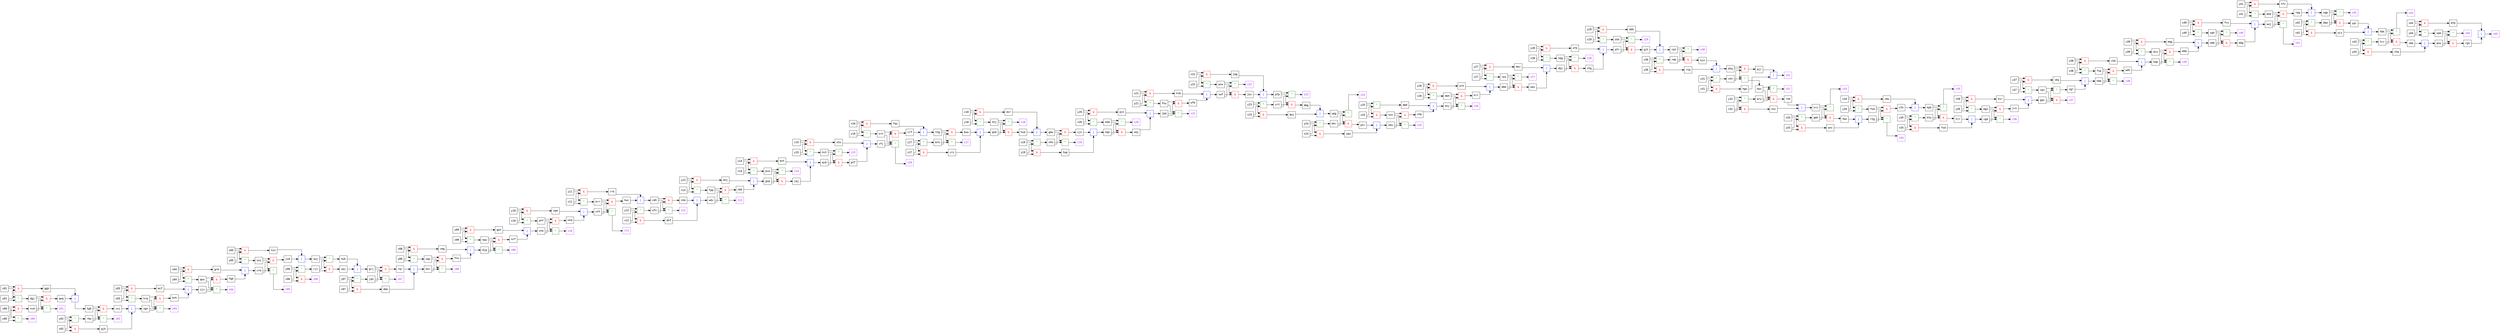 digraph {
node [fontname="Consolas", shape=box width=.5];
splines=ortho;
rankdir="LR";
op1 [label="&" color="red"fontcolor="red"];
dff -> op1;
ntb -> op1;
op1 -> wsq;
op2 [label="&" color="red"fontcolor="red"];
y28 -> op2;
x28 -> op2;
op2 -> sfd;
op3 [label="&" color="red"fontcolor="red"];
ttg -> op3;
brk -> op3;
op3 -> bww;
op4 [label="&" color="red"fontcolor="red"];
mgn -> op4;
vgd -> op4;
op4 -> jvs;
op5 [label="^" color="darkgreen"fontcolor="darkgreen"];
swj -> op5;
rjv -> op5;
op5 -> hwk;
z30 [color="purple" fontcolor="purple"];
op6 [label="^" color="darkgreen"fontcolor="darkgreen"];
rpt -> op6;
rmb -> op6;
op6 -> z30;
z15 [color="purple" fontcolor="purple"];
op7 [label="^" color="darkgreen"fontcolor="darkgreen"];
hvt -> op7;
qvb -> op7;
op7 -> z15;
op8 [label="|" color="blue"fontcolor="blue"];
qjh -> op8;
ddk -> op8;
op8 -> rpt;
op9 [label="&" color="red"fontcolor="red"];
grj -> op9;
jqn -> op9;
op9 -> rqr;
op10 [label="^" color="darkgreen"fontcolor="darkgreen"];
x28 -> op10;
y28 -> op10;
op10 -> nbg;
op11 [label="&" color="red"fontcolor="red"];
y24 -> op11;
x24 -> op11;
op11 -> spw;
op12 [label="&" color="red"fontcolor="red"];
y03 -> op12;
x03 -> op12;
op12 -> mcf;
op13 [label="|" color="blue"fontcolor="blue"];
pjn -> op13;
smj -> op13;
op13 -> jbd;
op14 [label="&" color="red"fontcolor="red"];
y07 -> op14;
x07 -> op14;
op14 -> ddw;
z29 [color="purple" fontcolor="purple"];
op15 [label="^" color="darkgreen"fontcolor="darkgreen"];
skk -> op15;
qfr -> op15;
op15 -> z29;
op16 [label="^" color="darkgreen"fontcolor="darkgreen"];
y38 -> op16;
x38 -> op16;
op16 -> fsp;
op17 [label="^" color="darkgreen"fontcolor="darkgreen"];
y25 -> op17;
x25 -> op17;
op17 -> qmd;
op18 [label="&" color="red"fontcolor="red"];
y41 -> op18;
x41 -> op18;
op18 -> tfc;
op19 [label="&" color="red"fontcolor="red"];
y37 -> op19;
x37 -> op19;
op19 -> vbq;
op20 [label="^" color="darkgreen"fontcolor="darkgreen"];
y27 -> op20;
x27 -> op20;
op20 -> rps;
op21 [label="|" color="blue"fontcolor="blue"];
trr -> op21;
fsd -> op21;
op21 -> vgd;
z03 [color="purple" fontcolor="purple"];
op22 [label="^" color="darkgreen"fontcolor="darkgreen"];
sgn -> op22;
hrp -> op22;
op22 -> z03;
op23 [label="|" color="blue"fontcolor="blue"];
rtq -> op23;
kcn -> op23;
op23 -> dtq;
op24 [label="&" color="red"fontcolor="red"];
x16 -> op24;
y16 -> op24;
op24 -> fqs;
op25 [label="&" color="red"fontcolor="red"];
x05 -> op25;
y05 -> op25;
op25 -> tcn;
z44 [color="purple" fontcolor="purple"];
op26 [label="^" color="darkgreen"fontcolor="darkgreen"];
spm -> op26;
qnw -> op26;
op26 -> z44;
op27 [label="|" color="blue"fontcolor="blue"];
wjs -> op27;
sdr -> op27;
op27 -> hbk;
op28 [label="&" color="red"fontcolor="red"];
x21 -> op28;
y21 -> op28;
op28 -> hvb;
op29 [label="|" color="blue"fontcolor="blue"];
mcf -> op29;
bvk -> op29;
op29 -> cjv;
z23 [color="purple" fontcolor="purple"];
op30 [label="^" color="darkgreen"fontcolor="darkgreen"];
pfp -> op30;
srt -> op30;
op30 -> z23;
z28 [color="purple" fontcolor="purple"];
op31 [label="^" color="darkgreen"fontcolor="darkgreen"];
dpj -> op31;
nbg -> op31;
op31 -> z28;
op32 [label="|" color="blue"fontcolor="blue"];
tcn -> op32;
jsd -> op32;
op32 -> swj;
z45 [color="purple" fontcolor="purple"];
op33 [label="|" color="blue"fontcolor="blue"];
rgn -> op33;
mfp -> op33;
op33 -> z45;
op34 [label="|" color="blue"fontcolor="blue"];
wqv -> op34;
mkv -> op34;
op34 -> dpj;
op35 [label="&" color="red"fontcolor="red"];
y35 -> op35;
x35 -> op35;
op35 -> fsd;
z18 [color="purple" fontcolor="purple"];
op36 [label="^" color="darkgreen"fontcolor="darkgreen"];
thj -> op36;
qnb -> op36;
op36 -> z18;
op37 [label="|" color="blue"fontcolor="blue"];
dmg -> op37;
dwj -> op37;
op37 -> wpg;
op38 [label="&" color="red"fontcolor="red"];
x04 -> op38;
y04 -> op38;
op38 -> grm;
op39 [label="^" color="darkgreen"fontcolor="darkgreen"];
y32 -> op39;
x32 -> op39;
op39 -> qrw;
z32 [color="purple" fontcolor="purple"];
op40 [label="^" color="darkgreen"fontcolor="darkgreen"];
hpc -> op40;
qrw -> op40;
op40 -> z32;
op41 [label="&" color="red"fontcolor="red"];
fpp -> op41;
wdv -> op41;
op41 -> cpp;
z43 [color="purple" fontcolor="purple"];
op42 [label="^" color="darkgreen"fontcolor="darkgreen"];
tvv -> op42;
hbk -> op42;
op42 -> z43;
op43 [label="^" color="darkgreen"fontcolor="darkgreen"];
x01 -> op43;
y01 -> op43;
op43 -> dgj;
z14 [color="purple" fontcolor="purple"];
op44 [label="^" color="darkgreen"fontcolor="darkgreen"];
pvw -> op44;
gsp -> op44;
op44 -> z14;
op45 [label="&" color="red"fontcolor="red"];
x15 -> op45;
y15 -> op45;
op45 -> stw;
z24 [color="purple" fontcolor="purple"];
op46 [label="^" color="darkgreen"fontcolor="darkgreen"];
wpg -> op46;
mhr -> op46;
op46 -> z24;
op47 [label="|" color="blue"fontcolor="blue"];
dsr -> op47;
hsd -> op47;
op47 -> gmw;
z33 [color="purple" fontcolor="purple"];
op48 [label="^" color="darkgreen"fontcolor="darkgreen"];
src -> op48;
qmh -> op48;
op48 -> z33;
op49 [label="&" color="red"fontcolor="red"];
cdh -> op49;
wfs -> op49;
op49 -> ckm;
op50 [label="|" color="blue"fontcolor="blue"];
hwc -> op50;
rrk -> op50;
op50 -> cdh;
op51 [label="|" color="blue"fontcolor="blue"];
ptf -> op51;
stw -> op51;
op51 -> vfj;
op52 [label="&" color="red"fontcolor="red"];
src -> op52;
qmh -> op52;
op52 -> fmn;
op53 [label="^" color="darkgreen"fontcolor="darkgreen"];
y31 -> op53;
x31 -> op53;
op53 -> vkh;
op54 [label="&" color="red"fontcolor="red"];
srn -> op54;
vfj -> op54;
op54 -> crf;
z40 [color="purple" fontcolor="purple"];
op55 [label="^" color="darkgreen"fontcolor="darkgreen"];
sgh -> op55;
wmb -> op55;
op55 -> z40;
op56 [label="&" color="red"fontcolor="red"];
nhk -> op56;
gmw -> op56;
op56 -> cjn;
z13 [color="purple" fontcolor="purple"];
op57 [label="^" color="darkgreen"fontcolor="darkgreen"];
fpp -> op57;
wdv -> op57;
op57 -> z13;
op58 [label="^" color="darkgreen"fontcolor="darkgreen"];
x39 -> op58;
y39 -> op58;
op58 -> dcs;
op59 [label="&" color="red"fontcolor="red"];
x22 -> op59;
y22 -> op59;
op59 -> jmg;
op60 [label="&" color="red"fontcolor="red"];
y29 -> op60;
x29 -> op60;
op60 -> ddk;
op61 [label="&" color="red"fontcolor="red"];
fsm -> op61;
rtg -> op61;
op61 -> ctk;
op62 [label="^" color="darkgreen"fontcolor="darkgreen"];
x41 -> op62;
y41 -> op62;
op62 -> mkb;
op63 [label="^" color="darkgreen"fontcolor="darkgreen"];
x19 -> op63;
y19 -> op63;
op63 -> nhk;
op64 [label="|" color="blue"fontcolor="blue"];
ggk -> op64;
qwq -> op64;
op64 -> tgb;
op65 [label="&" color="red"fontcolor="red"];
y42 -> op65;
x42 -> op65;
op65 -> wjs;
op66 [label="^" color="darkgreen"fontcolor="darkgreen"];
y10 -> op66;
x10 -> op66;
op66 -> dff;
op67 [label="^" color="darkgreen"fontcolor="darkgreen"];
y05 -> op67;
x05 -> op67;
op67 -> sss;
op68 [label="&" color="red"fontcolor="red"];
brr -> op68;
nff -> op68;
op68 -> hwc;
z35 [color="purple" fontcolor="purple"];
op69 [label="^" color="darkgreen"fontcolor="darkgreen"];
kpb -> op69;
ktw -> op69;
op69 -> z35;
op70 [label="&" color="red"fontcolor="red"];
x40 -> op70;
y40 -> op70;
op70 -> fvs;
op71 [label="&" color="red"fontcolor="red"];
dtq -> op71;
vkh -> op71;
op71 -> mjr;
op72 [label="|" color="blue"fontcolor="blue"];
tfc -> op72;
rpg -> op72;
op72 -> sgp;
z16 [color="purple" fontcolor="purple"];
op73 [label="^" color="darkgreen"fontcolor="darkgreen"];
vfj -> op73;
srn -> op73;
op73 -> z16;
op74 [label="^" color="darkgreen"fontcolor="darkgreen"];
x15 -> op74;
y15 -> op74;
op74 -> hvt;
op75 [label="|" color="blue"fontcolor="blue"];
nnc -> op75;
rnb -> op75;
op75 -> src;
op76 [label="|" color="blue"fontcolor="blue"];
btt -> op76;
jqj -> op76;
op76 -> qvb;
op77 [label="&" color="red"fontcolor="red"];
hdp -> op77;
dcs -> op77;
op77 -> ddp;
op78 [label="^" color="darkgreen"fontcolor="darkgreen"];
y26 -> op78;
x26 -> op78;
op78 -> mbh;
op79 [label="^" color="darkgreen"fontcolor="darkgreen"];
y11 -> op79;
x11 -> op79;
op79 -> brr;
op80 [label="|" color="blue"fontcolor="blue"];
wnc -> op80;
fmn -> op80;
op80 -> rtg;
op81 [label="^" color="darkgreen"fontcolor="darkgreen"];
y14 -> op81;
x14 -> op81;
op81 -> pvw;
op82 [label="&" color="red"fontcolor="red"];
ftw -> op82;
jbd -> op82;
op82 -> wfb;
op83 [label="&" color="red"fontcolor="red"];
y27 -> op83;
x27 -> op83;
op83 -> mkv;
op84 [label="|" color="blue"fontcolor="blue"];
vvj -> op84;
gjk -> op84;
op84 -> sgn;
op85 [label="&" color="red"fontcolor="red"];
y09 -> op85;
x09 -> op85;
op85 -> gwn;
z21 [color="purple" fontcolor="purple"];
op86 [label="^" color="darkgreen"fontcolor="darkgreen"];
ftw -> op86;
jbd -> op86;
op86 -> z21;
op87 [label="^" color="darkgreen"fontcolor="darkgreen"];
y06 -> op87;
x06 -> op87;
op87 -> rjv;
op88 [label="^" color="darkgreen"fontcolor="darkgreen"];
y35 -> op88;
x35 -> op88;
op88 -> ktw;
op89 [label="&" color="red"fontcolor="red"];
mbh -> op89;
khj -> op89;
op89 -> krr;
op90 [label="&" color="red"fontcolor="red"];
x36 -> op90;
y36 -> op90;
op90 -> ksr;
op91 [label="&" color="red"fontcolor="red"];
x08 -> op91;
y08 -> op91;
op91 -> vmg;
z12 [color="purple" fontcolor="purple"];
op92 [label="^" color="darkgreen"fontcolor="darkgreen"];
wfs -> op92;
cdh -> op92;
op92 -> z12;
op93 [label="&" color="red"fontcolor="red"];
tnt -> op93;
nbs -> op93;
op93 -> vhp;
z42 [color="purple" fontcolor="purple"];
op94 [label="^" color="darkgreen"fontcolor="darkgreen"];
dqw -> op94;
sgp -> op94;
op94 -> z42;
op95 [label="&" color="red"fontcolor="red"];
sqw -> op95;
bsc -> op95;
op95 -> fns;
op96 [label="|" color="blue"fontcolor="blue"];
mqg -> op96;
ddp -> op96;
op96 -> wmb;
op97 [label="&" color="red"fontcolor="red"];
swj -> op97;
rjv -> op97;
op97 -> spj;
z17 [color="purple" fontcolor="purple"];
op98 [label="^" color="darkgreen"fontcolor="darkgreen"];
brk -> op98;
ttg -> op98;
op98 -> z17;
z10 [color="purple" fontcolor="purple"];
op99 [label="^" color="darkgreen"fontcolor="darkgreen"];
dff -> op99;
ntb -> op99;
op99 -> z10;
op100 [label="^" color="darkgreen"fontcolor="darkgreen"];
y42 -> op100;
x42 -> op100;
op100 -> dqw;
op101 [label="&" color="red"fontcolor="red"];
y02 -> op101;
x02 -> op101;
op101 -> gjk;
op102 [label="^" color="darkgreen"fontcolor="darkgreen"];
gqc -> op102;
vqv -> op102;
op102 -> cgr;
op103 [label="|" color="blue"fontcolor="blue"];
npm -> op103;
wsq -> op103;
op103 -> nff;
z39 [color="purple" fontcolor="purple"];
op104 [label="^" color="darkgreen"fontcolor="darkgreen"];
hdp -> op104;
dcs -> op104;
op104 -> z39;
op105 [label="&" color="red"fontcolor="red"];
y13 -> op105;
x13 -> op105;
op105 -> dnj;
op106 [label="^" color="darkgreen"fontcolor="darkgreen"];
x08 -> op106;
y08 -> op106;
op106 -> sqw;
op107 [label="|" color="blue"fontcolor="blue"];
ksr -> op107;
jvs -> op107;
op107 -> gqc;
op108 [label="&" color="red"fontcolor="red"];
x43 -> op108;
y43 -> op108;
op108 -> vhq;
op109 [label="^" color="darkgreen"fontcolor="darkgreen"];
y12 -> op109;
x12 -> op109;
op109 -> wfs;
z19 [color="purple" fontcolor="purple"];
op110 [label="^" color="darkgreen"fontcolor="darkgreen"];
gmw -> op110;
nhk -> op110;
op110 -> z19;
z26 [color="purple" fontcolor="purple"];
op111 [label="^" color="darkgreen"fontcolor="darkgreen"];
khj -> op111;
mbh -> op111;
op111 -> z26;
op112 [label="^" color="darkgreen"fontcolor="darkgreen"];
x16 -> op112;
y16 -> op112;
op112 -> srn;
op113 [label="&" color="red"fontcolor="red"];
cjv -> op113;
qws -> op113;
op113 -> fgb;
op114 [label="|" color="blue"fontcolor="blue"];
wdh -> op114;
ckb -> op114;
op114 -> hdp;
op115 [label="^" color="darkgreen"fontcolor="darkgreen"];
y09 -> op115;
x09 -> op115;
op115 -> npw;
op116 [label="&" color="red"fontcolor="red"];
mkb -> op116;
wwj -> op116;
op116 -> rpg;
op117 [label="&" color="red"fontcolor="red"];
y17 -> op117;
x17 -> op117;
op117 -> crc;
op118 [label="^" color="darkgreen"fontcolor="darkgreen"];
y13 -> op118;
x13 -> op118;
op118 -> fpp;
op119 [label="|" color="blue"fontcolor="blue"];
ctk -> op119;
vbw -> op119;
op119 -> kpb;
op120 [label="&" color="red"fontcolor="red"];
x00 -> op120;
y00 -> op120;
op120 -> nvd;
op121 [label="^" color="darkgreen"fontcolor="darkgreen"];
y04 -> op121;
x04 -> op121;
op121 -> qws;
op122 [label="&" color="red"fontcolor="red"];
x44 -> op122;
y44 -> op122;
op122 -> mfp;
z01 [color="purple" fontcolor="purple"];
op123 [label="^" color="darkgreen"fontcolor="darkgreen"];
nvd -> op123;
dgj -> op123;
op123 -> z01;
op124 [label="^" color="darkgreen"fontcolor="darkgreen"];
y22 -> op124;
x22 -> op124;
op124 -> pcw;
z27 [color="purple" fontcolor="purple"];
op125 [label="^" color="darkgreen"fontcolor="darkgreen"];
dbm -> op125;
rps -> op125;
op125 -> z27;
op126 [label="|" color="blue"fontcolor="blue"];
ntg -> op126;
sfd -> op126;
op126 -> qfr;
op127 [label="|" color="blue"fontcolor="blue"];
ddg -> op127;
fvs -> op127;
op127 -> wwj;
z05 [color="purple" fontcolor="purple"];
op128 [label="^" color="darkgreen"fontcolor="darkgreen"];
crm -> op128;
sss -> op128;
op128 -> z05;
op129 [label="^" color="darkgreen"fontcolor="darkgreen"];
y40 -> op129;
x40 -> op129;
op129 -> sgh;
op130 [label="&" color="red"fontcolor="red"];
ktw -> op130;
kpb -> op130;
op130 -> trr;
z08 [color="purple" fontcolor="purple"];
op131 [label="^" color="darkgreen"fontcolor="darkgreen"];
bsc -> op131;
sqw -> op131;
op131 -> z08;
op132 [label="&" color="red"fontcolor="red"];
wpg -> op132;
mhr -> op132;
op132 -> ptr;
op133 [label="&" color="red"fontcolor="red"];
x01 -> op133;
y01 -> op133;
op133 -> ggk;
op134 [label="|" color="blue"fontcolor="blue"];
cpp -> op134;
dnj -> op134;
op134 -> gsp;
op135 [label="|" color="blue"fontcolor="blue"];
vbb -> op135;
vhq -> op135;
op135 -> qnw;
op136 [label="^" color="darkgreen"fontcolor="darkgreen"];
y20 -> op136;
x20 -> op136;
op136 -> kbm;
op137 [label="&" color="red"fontcolor="red"];
sgp -> op137;
dqw -> op137;
op137 -> sdr;
op138 [label="^" color="darkgreen"fontcolor="darkgreen"];
x30 -> op138;
y30 -> op138;
op138 -> rmb;
z36 [color="purple" fontcolor="purple"];
op139 [label="^" color="darkgreen"fontcolor="darkgreen"];
mgn -> op139;
vgd -> op139;
op139 -> z36;
op140 [label="|" color="blue"fontcolor="blue"];
wrk -> op140;
krr -> op140;
op140 -> dbm;
op141 [label="&" color="red"fontcolor="red"];
x18 -> op141;
y18 -> op141;
op141 -> dsr;
op142 [label="&" color="red"fontcolor="red"];
srt -> op142;
pfp -> op142;
op142 -> dmg;
op143 [label="&" color="red"fontcolor="red"];
rps -> op143;
dbm -> op143;
op143 -> wqv;
op144 [label="&" color="red"fontcolor="red"];
qnw -> op144;
spm -> op144;
op144 -> rgn;
op145 [label="&" color="red"fontcolor="red"];
npw -> op145;
djg -> op145;
op145 -> scf;
op146 [label="&" color="red"fontcolor="red"];
sgh -> op146;
wmb -> op146;
op146 -> ddg;
op147 [label="&" color="red"fontcolor="red"];
y19 -> op147;
x19 -> op147;
op147 -> twp;
op148 [label="&" color="red"fontcolor="red"];
nbg -> op148;
dpj -> op148;
op148 -> ntg;
z20 [color="purple" fontcolor="purple"];
op149 [label="^" color="darkgreen"fontcolor="darkgreen"];
kbm -> op149;
hqk -> op149;
op149 -> z20;
z37 [color="purple" fontcolor="purple"];
op150 [label="&" color="red"fontcolor="red"];
gqc -> op150;
vqv -> op150;
op150 -> z37;
op151 [label="|" color="blue"fontcolor="blue"];
ptr -> op151;
spw -> op151;
op151 -> nbs;
op152 [label="^" color="darkgreen"fontcolor="darkgreen"];
x37 -> op152;
y37 -> op152;
op152 -> vqv;
op153 [label="&" color="red"fontcolor="red"];
qvb -> op153;
hvt -> op153;
op153 -> ptf;
op154 [label="^" color="darkgreen"fontcolor="darkgreen"];
x18 -> op154;
y18 -> op154;
op154 -> thj;
op155 [label="^" color="darkgreen"fontcolor="darkgreen"];
x43 -> op155;
y43 -> op155;
op155 -> tvv;
op156 [label="|" color="blue"fontcolor="blue"];
scf -> op156;
gwn -> op156;
op156 -> ntb;
op157 [label="^" color="darkgreen"fontcolor="darkgreen"];
y21 -> op157;
x21 -> op157;
op157 -> ftw;
op158 [label="&" color="red"fontcolor="red"];
y23 -> op158;
x23 -> op158;
op158 -> dwj;
op159 [label="^" color="darkgreen"fontcolor="darkgreen"];
x33 -> op159;
y33 -> op159;
op159 -> qmh;
z34 [color="purple" fontcolor="purple"];
op160 [label="^" color="darkgreen"fontcolor="darkgreen"];
rtg -> op160;
fsm -> op160;
op160 -> z34;
op161 [label="|" color="blue"fontcolor="blue"];
crc -> op161;
bww -> op161;
op161 -> qnb;
z07 [color="purple" fontcolor="purple"];
op162 [label="^" color="darkgreen"fontcolor="darkgreen"];
jqn -> op162;
grj -> op162;
op162 -> z07;
op163 [label="^" color="darkgreen"fontcolor="darkgreen"];
x44 -> op163;
y44 -> op163;
op163 -> spm;
z09 [color="purple" fontcolor="purple"];
op164 [label="^" color="darkgreen"fontcolor="darkgreen"];
djg -> op164;
npw -> op164;
op164 -> z09;
op165 [label="|" color="blue"fontcolor="blue"];
rqr -> op165;
ddw -> op165;
op165 -> bsc;
op166 [label="|" color="blue"fontcolor="blue"];
wfb -> op166;
hvb -> op166;
op166 -> vwf;
op167 [label="&" color="red"fontcolor="red"];
hqk -> op167;
kbm -> op167;
op167 -> smj;
op168 [label="&" color="red"fontcolor="red"];
fsp -> op168;
hbm -> op168;
op168 -> wdh;
op169 [label="&" color="red"fontcolor="red"];
x26 -> op169;
y26 -> op169;
op169 -> wrk;
z06 [color="purple" fontcolor="purple"];
op170 [label="&" color="red"fontcolor="red"];
y06 -> op170;
x06 -> op170;
op170 -> z06;
op171 [label="&" color="red"fontcolor="red"];
hrp -> op171;
sgn -> op171;
op171 -> bvk;
op172 [label="&" color="red"fontcolor="red"];
tvv -> op172;
hbk -> op172;
op172 -> vbb;
op173 [label="&" color="red"fontcolor="red"];
y25 -> op173;
x25 -> op173;
op173 -> tnt;
z02 [color="purple" fontcolor="purple"];
op174 [label="^" color="darkgreen"fontcolor="darkgreen"];
rbw -> op174;
tgb -> op174;
op174 -> z02;
op175 [label="&" color="red"fontcolor="red"];
x33 -> op175;
y33 -> op175;
op175 -> wnc;
op176 [label="^" color="darkgreen"fontcolor="darkgreen"];
y24 -> op176;
x24 -> op176;
op176 -> mhr;
op177 [label="|" color="blue"fontcolor="blue"];
vmg -> op177;
fns -> op177;
op177 -> djg;
op178 [label="&" color="red"fontcolor="red"];
rmb -> op178;
rpt -> op178;
op178 -> kcn;
op179 [label="^" color="darkgreen"fontcolor="darkgreen"];
y23 -> op179;
x23 -> op179;
op179 -> srt;
z38 [color="purple" fontcolor="purple"];
op180 [label="^" color="darkgreen"fontcolor="darkgreen"];
fsp -> op180;
hbm -> op180;
op180 -> z38;
z11 [color="purple" fontcolor="purple"];
op181 [label="^" color="darkgreen"fontcolor="darkgreen"];
nff -> op181;
brr -> op181;
op181 -> z11;
op182 [label="|" color="blue"fontcolor="blue"];
jkc -> op182;
jmg -> op182;
op182 -> pfp;
op183 [label="&" color="red"fontcolor="red"];
crm -> op183;
sss -> op183;
op183 -> jsd;
op184 [label="&" color="red"fontcolor="red"];
x11 -> op184;
y11 -> op184;
op184 -> rrk;
op185 [label="&" color="red"fontcolor="red"];
y32 -> op185;
x32 -> op185;
op185 -> nnc;
op186 [label="|" color="blue"fontcolor="blue"];
qmd -> op186;
vhp -> op186;
op186 -> khj;
op187 [label="&" color="red"fontcolor="red"];
x10 -> op187;
y10 -> op187;
op187 -> npm;
op188 [label="|" color="blue"fontcolor="blue"];
fgb -> op188;
grm -> op188;
op188 -> crm;
z22 [color="purple" fontcolor="purple"];
op189 [label="^" color="darkgreen"fontcolor="darkgreen"];
vwf -> op189;
pcw -> op189;
op189 -> z22;
z25 [color="purple" fontcolor="purple"];
op190 [label="^" color="darkgreen"fontcolor="darkgreen"];
nbs -> op190;
tnt -> op190;
op190 -> z25;
op191 [label="^" color="darkgreen"fontcolor="darkgreen"];
x07 -> op191;
y07 -> op191;
op191 -> jqn;
op192 [label="&" color="red"fontcolor="red"];
pcw -> op192;
vwf -> op192;
op192 -> jkc;
op193 [label="^" color="darkgreen"fontcolor="darkgreen"];
x34 -> op193;
y34 -> op193;
op193 -> fsm;
op194 [label="&" color="red"fontcolor="red"];
pvw -> op194;
gsp -> op194;
op194 -> jqj;
op195 [label="&" color="red"fontcolor="red"];
skk -> op195;
qfr -> op195;
op195 -> qjh;
op196 [label="|" color="blue"fontcolor="blue"];
dhf -> op196;
ckm -> op196;
op196 -> wdv;
op197 [label="&" color="red"fontcolor="red"];
y31 -> op197;
x31 -> op197;
op197 -> hgw;
op198 [label="&" color="red"fontcolor="red"];
x14 -> op198;
y14 -> op198;
op198 -> btt;
op199 [label="&" color="red"fontcolor="red"];
y30 -> op199;
x30 -> op199;
op199 -> rtq;
op200 [label="&" color="red"fontcolor="red"];
dgj -> op200;
nvd -> op200;
op200 -> qwq;
z31 [color="purple" fontcolor="purple"];
op201 [label="|" color="blue"fontcolor="blue"];
mjr -> op201;
hgw -> op201;
op201 -> z31;
op202 [label="|" color="blue"fontcolor="blue"];
fqs -> op202;
crf -> op202;
op202 -> ttg;
z00 [color="purple" fontcolor="purple"];
op203 [label="^" color="darkgreen"fontcolor="darkgreen"];
x00 -> op203;
y00 -> op203;
op203 -> z00;
op204 [label="&" color="red"fontcolor="red"];
y20 -> op204;
x20 -> op204;
op204 -> pjn;
op205 [label="^" color="darkgreen"fontcolor="darkgreen"];
x29 -> op205;
y29 -> op205;
op205 -> skk;
op206 [label="^" color="darkgreen"fontcolor="darkgreen"];
vkh -> op206;
dtq -> op206;
op206 -> hpc;
op207 [label="&" color="red"fontcolor="red"];
rbw -> op207;
tgb -> op207;
op207 -> vvj;
op208 [label="&" color="red"fontcolor="red"];
thj -> op208;
qnb -> op208;
op208 -> hsd;
op209 [label="|" color="blue"fontcolor="blue"];
cjn -> op209;
twp -> op209;
op209 -> hqk;
op210 [label="^" color="darkgreen"fontcolor="darkgreen"];
y02 -> op210;
x02 -> op210;
op210 -> rbw;
op211 [label="&" color="red"fontcolor="red"];
y38 -> op211;
x38 -> op211;
op211 -> ckb;
op212 [label="&" color="red"fontcolor="red"];
y12 -> op212;
x12 -> op212;
op212 -> dhf;
op213 [label="^" color="darkgreen"fontcolor="darkgreen"];
x17 -> op213;
y17 -> op213;
op213 -> brk;
op214 [label="&" color="red"fontcolor="red"];
y34 -> op214;
x34 -> op214;
op214 -> vbw;
op215 [label="|" color="blue"fontcolor="blue"];
vbq -> op215;
cgr -> op215;
op215 -> hbm;
op216 [label="&" color="red"fontcolor="red"];
qrw -> op216;
hpc -> op216;
op216 -> rnb;
op217 [label="&" color="red"fontcolor="red"];
y39 -> op217;
x39 -> op217;
op217 -> mqg;
z04 [color="purple" fontcolor="purple"];
op218 [label="^" color="darkgreen"fontcolor="darkgreen"];
cjv -> op218;
qws -> op218;
op218 -> z04;
op219 [label="^" color="darkgreen"fontcolor="darkgreen"];
y36 -> op219;
x36 -> op219;
op219 -> mgn;
op220 [label="^" color="darkgreen"fontcolor="darkgreen"];
x03 -> op220;
y03 -> op220;
op220 -> hrp;
z41 [color="purple" fontcolor="purple"];
op221 [label="^" color="darkgreen"fontcolor="darkgreen"];
wwj -> op221;
mkb -> op221;
op221 -> z41;
op222 [label="|" color="blue"fontcolor="blue"];
spj -> op222;
hwk -> op222;
op222 -> grj;
}
